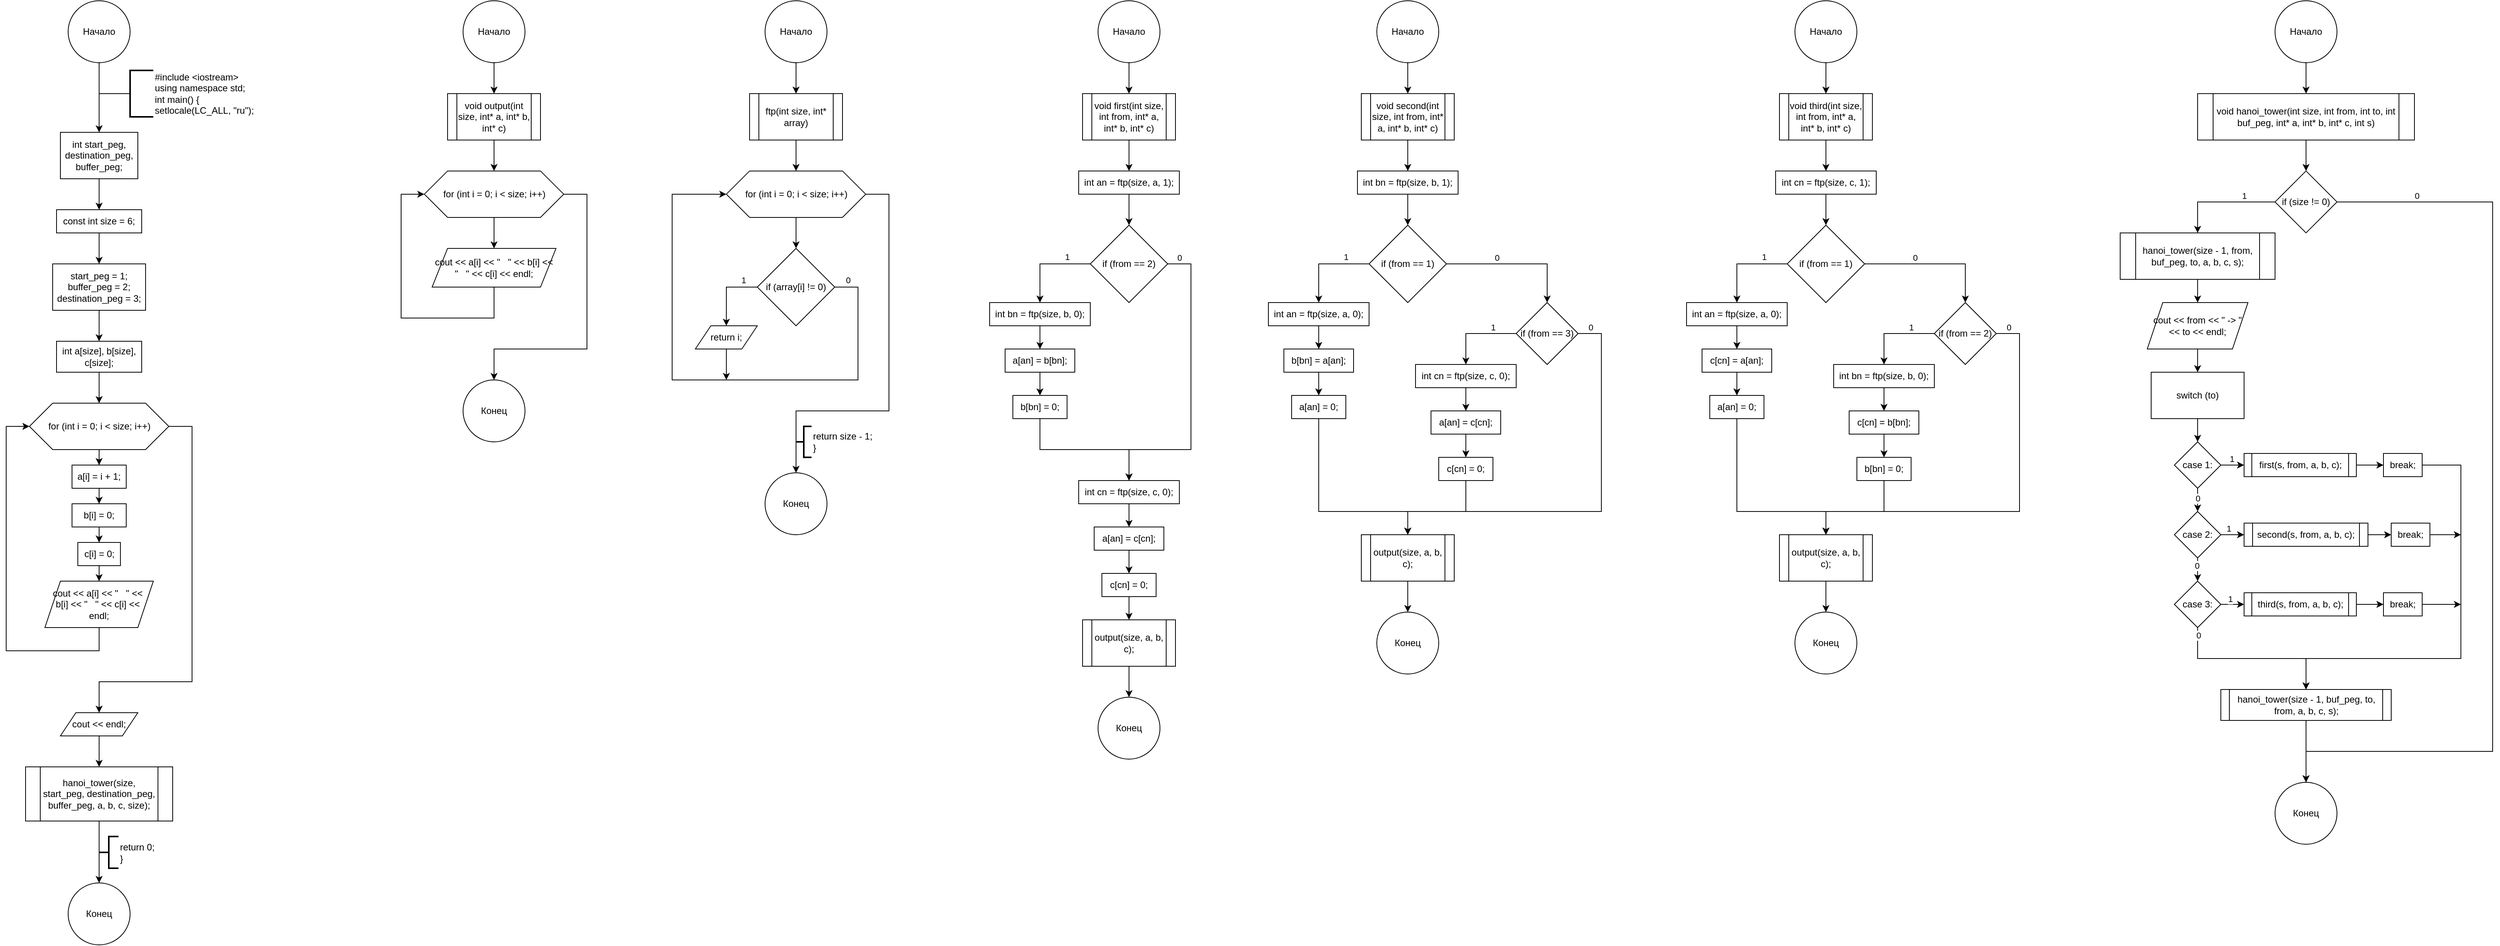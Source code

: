 <mxfile version="25.0.1">
  <diagram name="Страница — 1" id="MevkDleVOkR-BgfO53iY">
    <mxGraphModel dx="1366" dy="796" grid="1" gridSize="10" guides="1" tooltips="1" connect="1" arrows="1" fold="1" page="1" pageScale="1" pageWidth="827" pageHeight="1169" math="0" shadow="0">
      <root>
        <mxCell id="0" />
        <mxCell id="1" parent="0" />
        <mxCell id="mCKvxue1KCk1Pt8Dkm1k-1" style="edgeStyle=orthogonalEdgeStyle;rounded=0;orthogonalLoop=1;jettySize=auto;html=1;entryX=0.5;entryY=0;entryDx=0;entryDy=0;" edge="1" source="mCKvxue1KCk1Pt8Dkm1k-2" parent="1" target="mCKvxue1KCk1Pt8Dkm1k-6">
          <mxGeometry relative="1" as="geometry">
            <mxPoint x="150" y="160" as="targetPoint" />
          </mxGeometry>
        </mxCell>
        <mxCell id="mCKvxue1KCk1Pt8Dkm1k-2" value="Начало" style="ellipse;whiteSpace=wrap;html=1;aspect=fixed;" vertex="1" parent="1">
          <mxGeometry x="110" width="80" height="80" as="geometry" />
        </mxCell>
        <mxCell id="mCKvxue1KCk1Pt8Dkm1k-3" style="edgeStyle=orthogonalEdgeStyle;rounded=0;orthogonalLoop=1;jettySize=auto;html=1;endArrow=none;endFill=0;" edge="1" source="mCKvxue1KCk1Pt8Dkm1k-4" parent="1">
          <mxGeometry relative="1" as="geometry">
            <mxPoint x="150" y="120" as="targetPoint" />
          </mxGeometry>
        </mxCell>
        <mxCell id="mCKvxue1KCk1Pt8Dkm1k-4" value="" style="strokeWidth=2;html=1;shape=mxgraph.flowchart.annotation_1;align=left;pointerEvents=1;" vertex="1" parent="1">
          <mxGeometry x="190" y="90" width="30" height="60" as="geometry" />
        </mxCell>
        <mxCell id="mCKvxue1KCk1Pt8Dkm1k-5" value="&lt;div&gt;#include &amp;lt;iostream&amp;gt;&lt;/div&gt;&lt;div&gt;using namespace std;&lt;/div&gt;&lt;div&gt;int main() {&lt;/div&gt;&lt;div&gt;&lt;span style=&quot;text-align: center;&quot;&gt;setlocale(LC_ALL, &quot;ru&quot;);&lt;/span&gt;&lt;br&gt;&lt;/div&gt;" style="text;html=1;align=left;verticalAlign=middle;whiteSpace=wrap;rounded=0;" vertex="1" parent="1">
          <mxGeometry x="220" y="88.75" width="140" height="62.5" as="geometry" />
        </mxCell>
        <mxCell id="mCKvxue1KCk1Pt8Dkm1k-8" style="edgeStyle=orthogonalEdgeStyle;rounded=0;orthogonalLoop=1;jettySize=auto;html=1;entryX=0.5;entryY=0;entryDx=0;entryDy=0;" edge="1" parent="1" source="mCKvxue1KCk1Pt8Dkm1k-6" target="mCKvxue1KCk1Pt8Dkm1k-7">
          <mxGeometry relative="1" as="geometry" />
        </mxCell>
        <mxCell id="mCKvxue1KCk1Pt8Dkm1k-6" value="int start_peg, destination_peg, buffer_peg;" style="rounded=0;whiteSpace=wrap;html=1;" vertex="1" parent="1">
          <mxGeometry x="100" y="170" width="100" height="60" as="geometry" />
        </mxCell>
        <mxCell id="mCKvxue1KCk1Pt8Dkm1k-10" style="edgeStyle=orthogonalEdgeStyle;rounded=0;orthogonalLoop=1;jettySize=auto;html=1;entryX=0.5;entryY=0;entryDx=0;entryDy=0;" edge="1" parent="1" source="mCKvxue1KCk1Pt8Dkm1k-7" target="mCKvxue1KCk1Pt8Dkm1k-9">
          <mxGeometry relative="1" as="geometry" />
        </mxCell>
        <mxCell id="mCKvxue1KCk1Pt8Dkm1k-7" value="const int size = 6;" style="rounded=0;whiteSpace=wrap;html=1;" vertex="1" parent="1">
          <mxGeometry x="95" y="270" width="110" height="30" as="geometry" />
        </mxCell>
        <mxCell id="mCKvxue1KCk1Pt8Dkm1k-9" value="&lt;div&gt;start_peg = 1;&lt;/div&gt;&lt;div&gt;buffer_peg = 2;&lt;/div&gt;&lt;div&gt;destination_peg = 3;&lt;/div&gt;" style="rounded=0;whiteSpace=wrap;html=1;" vertex="1" parent="1">
          <mxGeometry x="90" y="340" width="120" height="60" as="geometry" />
        </mxCell>
        <mxCell id="mCKvxue1KCk1Pt8Dkm1k-14" style="edgeStyle=orthogonalEdgeStyle;rounded=0;orthogonalLoop=1;jettySize=auto;html=1;entryX=0.5;entryY=0;entryDx=0;entryDy=0;" edge="1" parent="1" source="mCKvxue1KCk1Pt8Dkm1k-11">
          <mxGeometry relative="1" as="geometry">
            <mxPoint x="150" y="520" as="targetPoint" />
          </mxGeometry>
        </mxCell>
        <mxCell id="mCKvxue1KCk1Pt8Dkm1k-11" value="int a[size], b[size], c[size];" style="rounded=0;whiteSpace=wrap;html=1;" vertex="1" parent="1">
          <mxGeometry x="95" y="440" width="110" height="40" as="geometry" />
        </mxCell>
        <mxCell id="mCKvxue1KCk1Pt8Dkm1k-12" style="edgeStyle=orthogonalEdgeStyle;rounded=0;orthogonalLoop=1;jettySize=auto;html=1;entryX=0.5;entryY=0;entryDx=0;entryDy=0;" edge="1" parent="1" source="mCKvxue1KCk1Pt8Dkm1k-9" target="mCKvxue1KCk1Pt8Dkm1k-11">
          <mxGeometry relative="1" as="geometry" />
        </mxCell>
        <mxCell id="mCKvxue1KCk1Pt8Dkm1k-21" style="edgeStyle=orthogonalEdgeStyle;rounded=0;orthogonalLoop=1;jettySize=auto;html=1;entryX=0.5;entryY=0;entryDx=0;entryDy=0;" edge="1" parent="1" source="mCKvxue1KCk1Pt8Dkm1k-18" target="mCKvxue1KCk1Pt8Dkm1k-20">
          <mxGeometry relative="1" as="geometry" />
        </mxCell>
        <mxCell id="mCKvxue1KCk1Pt8Dkm1k-32" style="edgeStyle=orthogonalEdgeStyle;rounded=0;orthogonalLoop=1;jettySize=auto;html=1;entryX=0.5;entryY=0;entryDx=0;entryDy=0;" edge="1" parent="1" source="mCKvxue1KCk1Pt8Dkm1k-18" target="mCKvxue1KCk1Pt8Dkm1k-31">
          <mxGeometry relative="1" as="geometry">
            <mxPoint x="340" y="880" as="targetPoint" />
            <Array as="points">
              <mxPoint x="270" y="550" />
              <mxPoint x="270" y="880" />
              <mxPoint x="150" y="880" />
            </Array>
          </mxGeometry>
        </mxCell>
        <mxCell id="mCKvxue1KCk1Pt8Dkm1k-18" value="for (int i = 0; i &amp;lt; size; i++)" style="verticalLabelPosition=middle;verticalAlign=middle;html=1;shape=hexagon;perimeter=hexagonPerimeter2;arcSize=6;size=0.167;labelPosition=center;align=center;" vertex="1" parent="1">
          <mxGeometry x="60" y="520" width="180" height="60" as="geometry" />
        </mxCell>
        <mxCell id="mCKvxue1KCk1Pt8Dkm1k-24" style="edgeStyle=orthogonalEdgeStyle;rounded=0;orthogonalLoop=1;jettySize=auto;html=1;entryX=0.5;entryY=0;entryDx=0;entryDy=0;" edge="1" parent="1" source="mCKvxue1KCk1Pt8Dkm1k-20" target="mCKvxue1KCk1Pt8Dkm1k-22">
          <mxGeometry relative="1" as="geometry" />
        </mxCell>
        <mxCell id="mCKvxue1KCk1Pt8Dkm1k-20" value="a[i] = i + 1;" style="rounded=0;whiteSpace=wrap;html=1;" vertex="1" parent="1">
          <mxGeometry x="115" y="600" width="70" height="30" as="geometry" />
        </mxCell>
        <mxCell id="mCKvxue1KCk1Pt8Dkm1k-25" style="edgeStyle=orthogonalEdgeStyle;rounded=0;orthogonalLoop=1;jettySize=auto;html=1;entryX=0.5;entryY=0;entryDx=0;entryDy=0;" edge="1" parent="1" source="mCKvxue1KCk1Pt8Dkm1k-22" target="mCKvxue1KCk1Pt8Dkm1k-23">
          <mxGeometry relative="1" as="geometry" />
        </mxCell>
        <mxCell id="mCKvxue1KCk1Pt8Dkm1k-22" value="b[i] = 0;" style="rounded=0;whiteSpace=wrap;html=1;" vertex="1" parent="1">
          <mxGeometry x="115" y="650" width="70" height="30" as="geometry" />
        </mxCell>
        <mxCell id="mCKvxue1KCk1Pt8Dkm1k-28" style="edgeStyle=orthogonalEdgeStyle;rounded=0;orthogonalLoop=1;jettySize=auto;html=1;entryX=0.5;entryY=0;entryDx=0;entryDy=0;" edge="1" parent="1" source="mCKvxue1KCk1Pt8Dkm1k-23" target="mCKvxue1KCk1Pt8Dkm1k-26">
          <mxGeometry relative="1" as="geometry" />
        </mxCell>
        <mxCell id="mCKvxue1KCk1Pt8Dkm1k-23" value="c[i] = 0;" style="rounded=0;whiteSpace=wrap;html=1;" vertex="1" parent="1">
          <mxGeometry x="122.5" y="700" width="55" height="30" as="geometry" />
        </mxCell>
        <mxCell id="mCKvxue1KCk1Pt8Dkm1k-29" style="edgeStyle=orthogonalEdgeStyle;rounded=0;orthogonalLoop=1;jettySize=auto;html=1;entryX=0;entryY=0.5;entryDx=0;entryDy=0;" edge="1" parent="1" source="mCKvxue1KCk1Pt8Dkm1k-26" target="mCKvxue1KCk1Pt8Dkm1k-18">
          <mxGeometry relative="1" as="geometry">
            <Array as="points">
              <mxPoint x="150" y="840" />
              <mxPoint x="30" y="840" />
              <mxPoint x="30" y="550" />
            </Array>
          </mxGeometry>
        </mxCell>
        <mxCell id="mCKvxue1KCk1Pt8Dkm1k-26" value="cout &amp;lt;&amp;lt; a[i] &amp;lt;&amp;lt; &quot;&amp;nbsp; &amp;nbsp;&quot; &amp;lt;&amp;lt;&amp;nbsp; b[i] &amp;lt;&amp;lt; &quot;&amp;nbsp; &amp;nbsp;&quot; &amp;lt;&amp;lt; c[i] &amp;lt;&amp;lt;&amp;nbsp; endl;" style="shape=parallelogram;perimeter=parallelogramPerimeter;whiteSpace=wrap;html=1;fixedSize=1;size=20;" vertex="1" parent="1">
          <mxGeometry x="80" y="750" width="140" height="60" as="geometry" />
        </mxCell>
        <mxCell id="mCKvxue1KCk1Pt8Dkm1k-34" style="edgeStyle=orthogonalEdgeStyle;rounded=0;orthogonalLoop=1;jettySize=auto;html=1;entryX=0.5;entryY=0;entryDx=0;entryDy=0;" edge="1" parent="1" source="mCKvxue1KCk1Pt8Dkm1k-31" target="mCKvxue1KCk1Pt8Dkm1k-33">
          <mxGeometry relative="1" as="geometry" />
        </mxCell>
        <mxCell id="mCKvxue1KCk1Pt8Dkm1k-31" value="cout &amp;lt;&amp;lt; endl;" style="shape=parallelogram;perimeter=parallelogramPerimeter;whiteSpace=wrap;html=1;fixedSize=1;" vertex="1" parent="1">
          <mxGeometry x="100" y="920" width="100" height="30" as="geometry" />
        </mxCell>
        <mxCell id="mCKvxue1KCk1Pt8Dkm1k-36" style="edgeStyle=orthogonalEdgeStyle;rounded=0;orthogonalLoop=1;jettySize=auto;html=1;entryX=0.5;entryY=0;entryDx=0;entryDy=0;" edge="1" parent="1" source="mCKvxue1KCk1Pt8Dkm1k-33" target="mCKvxue1KCk1Pt8Dkm1k-35">
          <mxGeometry relative="1" as="geometry" />
        </mxCell>
        <mxCell id="mCKvxue1KCk1Pt8Dkm1k-33" value="hanoi_tower(size, start_peg, destination_peg, buffer_peg, a, b, c, size);" style="shape=process;whiteSpace=wrap;html=1;backgroundOutline=1;" vertex="1" parent="1">
          <mxGeometry x="55" y="990" width="190" height="70" as="geometry" />
        </mxCell>
        <mxCell id="mCKvxue1KCk1Pt8Dkm1k-35" value="Конец" style="ellipse;whiteSpace=wrap;html=1;aspect=fixed;" vertex="1" parent="1">
          <mxGeometry x="110" y="1140" width="80" height="80" as="geometry" />
        </mxCell>
        <mxCell id="mCKvxue1KCk1Pt8Dkm1k-37" value="return 0;&lt;div&gt;}&lt;/div&gt;" style="strokeWidth=2;html=1;shape=mxgraph.flowchart.annotation_2;align=left;labelPosition=right;pointerEvents=1;" vertex="1" parent="1">
          <mxGeometry x="150" y="1080" width="25" height="41" as="geometry" />
        </mxCell>
        <mxCell id="mCKvxue1KCk1Pt8Dkm1k-40" style="edgeStyle=orthogonalEdgeStyle;rounded=0;orthogonalLoop=1;jettySize=auto;html=1;entryX=0.5;entryY=0;entryDx=0;entryDy=0;" edge="1" parent="1" source="mCKvxue1KCk1Pt8Dkm1k-38" target="mCKvxue1KCk1Pt8Dkm1k-39">
          <mxGeometry relative="1" as="geometry" />
        </mxCell>
        <mxCell id="mCKvxue1KCk1Pt8Dkm1k-38" value="void output(int size, int* a, int* b, int* c)" style="shape=process;whiteSpace=wrap;html=1;backgroundOutline=1;" vertex="1" parent="1">
          <mxGeometry x="600" y="119.95" width="120" height="60" as="geometry" />
        </mxCell>
        <mxCell id="mCKvxue1KCk1Pt8Dkm1k-42" style="edgeStyle=orthogonalEdgeStyle;rounded=0;orthogonalLoop=1;jettySize=auto;html=1;entryX=0.5;entryY=0;entryDx=0;entryDy=0;" edge="1" parent="1" source="mCKvxue1KCk1Pt8Dkm1k-39" target="mCKvxue1KCk1Pt8Dkm1k-41">
          <mxGeometry relative="1" as="geometry" />
        </mxCell>
        <mxCell id="mCKvxue1KCk1Pt8Dkm1k-44" style="edgeStyle=orthogonalEdgeStyle;rounded=0;orthogonalLoop=1;jettySize=auto;html=1;entryX=0.5;entryY=0;entryDx=0;entryDy=0;" edge="1" parent="1" source="mCKvxue1KCk1Pt8Dkm1k-39" target="mCKvxue1KCk1Pt8Dkm1k-48">
          <mxGeometry relative="1" as="geometry">
            <mxPoint x="660" y="479.95" as="targetPoint" />
            <Array as="points">
              <mxPoint x="780" y="250" />
              <mxPoint x="780" y="450" />
              <mxPoint x="660" y="450" />
            </Array>
          </mxGeometry>
        </mxCell>
        <mxCell id="mCKvxue1KCk1Pt8Dkm1k-39" value="for (int i = 0; i &amp;lt; size; i++)" style="verticalLabelPosition=middle;verticalAlign=middle;html=1;shape=hexagon;perimeter=hexagonPerimeter2;arcSize=6;size=0.167;labelPosition=center;align=center;" vertex="1" parent="1">
          <mxGeometry x="570" y="219.95" width="180" height="60" as="geometry" />
        </mxCell>
        <mxCell id="mCKvxue1KCk1Pt8Dkm1k-43" style="edgeStyle=orthogonalEdgeStyle;rounded=0;orthogonalLoop=1;jettySize=auto;html=1;entryX=0;entryY=0.5;entryDx=0;entryDy=0;" edge="1" parent="1" source="mCKvxue1KCk1Pt8Dkm1k-41" target="mCKvxue1KCk1Pt8Dkm1k-39">
          <mxGeometry relative="1" as="geometry">
            <Array as="points">
              <mxPoint x="660" y="409.95" />
              <mxPoint x="540" y="409.95" />
              <mxPoint x="540" y="249.95" />
            </Array>
          </mxGeometry>
        </mxCell>
        <mxCell id="mCKvxue1KCk1Pt8Dkm1k-41" value="cout &amp;lt;&amp;lt; a[i] &amp;lt;&amp;lt; &quot;&amp;nbsp; &amp;nbsp;&quot; &amp;lt;&amp;lt; b[i] &amp;lt;&amp;lt; &quot;&amp;nbsp; &amp;nbsp;&quot; &amp;lt;&amp;lt; c[i] &amp;lt;&amp;lt; endl;" style="shape=parallelogram;perimeter=parallelogramPerimeter;whiteSpace=wrap;html=1;fixedSize=1;" vertex="1" parent="1">
          <mxGeometry x="580" y="320" width="160" height="50.05" as="geometry" />
        </mxCell>
        <mxCell id="mCKvxue1KCk1Pt8Dkm1k-46" style="edgeStyle=orthogonalEdgeStyle;rounded=0;orthogonalLoop=1;jettySize=auto;html=1;" edge="1" parent="1" source="mCKvxue1KCk1Pt8Dkm1k-45">
          <mxGeometry relative="1" as="geometry">
            <mxPoint x="660" y="120" as="targetPoint" />
          </mxGeometry>
        </mxCell>
        <mxCell id="mCKvxue1KCk1Pt8Dkm1k-45" value="Начало" style="ellipse;whiteSpace=wrap;html=1;aspect=fixed;" vertex="1" parent="1">
          <mxGeometry x="620" width="80" height="80" as="geometry" />
        </mxCell>
        <mxCell id="mCKvxue1KCk1Pt8Dkm1k-48" value="Конец" style="ellipse;whiteSpace=wrap;html=1;aspect=fixed;" vertex="1" parent="1">
          <mxGeometry x="620" y="490" width="80" height="80" as="geometry" />
        </mxCell>
        <mxCell id="mCKvxue1KCk1Pt8Dkm1k-49" style="edgeStyle=orthogonalEdgeStyle;rounded=0;orthogonalLoop=1;jettySize=auto;html=1;entryX=0.5;entryY=0;entryDx=0;entryDy=0;" edge="1" parent="1" source="mCKvxue1KCk1Pt8Dkm1k-50" target="mCKvxue1KCk1Pt8Dkm1k-53">
          <mxGeometry relative="1" as="geometry" />
        </mxCell>
        <mxCell id="mCKvxue1KCk1Pt8Dkm1k-50" value="ftp(int size, int* array)" style="shape=process;whiteSpace=wrap;html=1;backgroundOutline=1;" vertex="1" parent="1">
          <mxGeometry x="990" y="119.95" width="120" height="60" as="geometry" />
        </mxCell>
        <mxCell id="mCKvxue1KCk1Pt8Dkm1k-51" style="edgeStyle=orthogonalEdgeStyle;rounded=0;orthogonalLoop=1;jettySize=auto;html=1;entryX=0.5;entryY=0;entryDx=0;entryDy=0;" edge="1" parent="1" source="mCKvxue1KCk1Pt8Dkm1k-53">
          <mxGeometry relative="1" as="geometry">
            <mxPoint x="1050" y="319.95" as="targetPoint" />
          </mxGeometry>
        </mxCell>
        <mxCell id="mCKvxue1KCk1Pt8Dkm1k-70" style="edgeStyle=orthogonalEdgeStyle;rounded=0;orthogonalLoop=1;jettySize=auto;html=1;entryX=0.5;entryY=0;entryDx=0;entryDy=0;" edge="1" parent="1" source="mCKvxue1KCk1Pt8Dkm1k-53" target="mCKvxue1KCk1Pt8Dkm1k-58">
          <mxGeometry relative="1" as="geometry">
            <mxPoint x="1050" y="590" as="targetPoint" />
            <Array as="points">
              <mxPoint x="1170" y="250" />
              <mxPoint x="1170" y="530" />
              <mxPoint x="1050" y="530" />
            </Array>
          </mxGeometry>
        </mxCell>
        <mxCell id="mCKvxue1KCk1Pt8Dkm1k-53" value="for (int i = 0; i &amp;lt; size; i++)" style="verticalLabelPosition=middle;verticalAlign=middle;html=1;shape=hexagon;perimeter=hexagonPerimeter2;arcSize=6;size=0.167;labelPosition=center;align=center;" vertex="1" parent="1">
          <mxGeometry x="960" y="219.95" width="180" height="60" as="geometry" />
        </mxCell>
        <mxCell id="mCKvxue1KCk1Pt8Dkm1k-56" style="edgeStyle=orthogonalEdgeStyle;rounded=0;orthogonalLoop=1;jettySize=auto;html=1;" edge="1" parent="1" source="mCKvxue1KCk1Pt8Dkm1k-57">
          <mxGeometry relative="1" as="geometry">
            <mxPoint x="1050" y="120" as="targetPoint" />
          </mxGeometry>
        </mxCell>
        <mxCell id="mCKvxue1KCk1Pt8Dkm1k-57" value="Начало" style="ellipse;whiteSpace=wrap;html=1;aspect=fixed;" vertex="1" parent="1">
          <mxGeometry x="1010" width="80" height="80" as="geometry" />
        </mxCell>
        <mxCell id="mCKvxue1KCk1Pt8Dkm1k-58" value="Конец" style="ellipse;whiteSpace=wrap;html=1;aspect=fixed;" vertex="1" parent="1">
          <mxGeometry x="1010" y="610" width="80" height="80" as="geometry" />
        </mxCell>
        <mxCell id="mCKvxue1KCk1Pt8Dkm1k-65" style="edgeStyle=orthogonalEdgeStyle;rounded=0;orthogonalLoop=1;jettySize=auto;html=1;entryX=0.5;entryY=0;entryDx=0;entryDy=0;" edge="1" parent="1" source="mCKvxue1KCk1Pt8Dkm1k-59" target="mCKvxue1KCk1Pt8Dkm1k-64">
          <mxGeometry relative="1" as="geometry">
            <Array as="points">
              <mxPoint x="960" y="370" />
            </Array>
          </mxGeometry>
        </mxCell>
        <mxCell id="mCKvxue1KCk1Pt8Dkm1k-71" value="1" style="edgeLabel;html=1;align=center;verticalAlign=bottom;resizable=0;points=[];labelPosition=center;verticalLabelPosition=top;" vertex="1" connectable="0" parent="mCKvxue1KCk1Pt8Dkm1k-65">
          <mxGeometry x="-0.597" y="-1" relative="1" as="geometry">
            <mxPoint as="offset" />
          </mxGeometry>
        </mxCell>
        <mxCell id="mCKvxue1KCk1Pt8Dkm1k-68" style="edgeStyle=orthogonalEdgeStyle;rounded=0;orthogonalLoop=1;jettySize=auto;html=1;entryX=0;entryY=0.5;entryDx=0;entryDy=0;" edge="1" parent="1" source="mCKvxue1KCk1Pt8Dkm1k-59" target="mCKvxue1KCk1Pt8Dkm1k-53">
          <mxGeometry relative="1" as="geometry">
            <mxPoint x="880" y="480" as="targetPoint" />
            <Array as="points">
              <mxPoint x="1130" y="370" />
              <mxPoint x="1130" y="490" />
              <mxPoint x="890" y="490" />
              <mxPoint x="890" y="250" />
            </Array>
          </mxGeometry>
        </mxCell>
        <mxCell id="mCKvxue1KCk1Pt8Dkm1k-72" value="0" style="edgeLabel;html=1;align=center;verticalAlign=bottom;resizable=0;points=[];labelPosition=center;verticalLabelPosition=top;" vertex="1" connectable="0" parent="mCKvxue1KCk1Pt8Dkm1k-68">
          <mxGeometry x="-0.953" y="1" relative="1" as="geometry">
            <mxPoint as="offset" />
          </mxGeometry>
        </mxCell>
        <mxCell id="mCKvxue1KCk1Pt8Dkm1k-59" value="if (array[i] != 0)" style="rhombus;whiteSpace=wrap;html=1;" vertex="1" parent="1">
          <mxGeometry x="1000" y="320" width="100" height="100" as="geometry" />
        </mxCell>
        <mxCell id="mCKvxue1KCk1Pt8Dkm1k-69" style="edgeStyle=orthogonalEdgeStyle;rounded=0;orthogonalLoop=1;jettySize=auto;html=1;" edge="1" parent="1" source="mCKvxue1KCk1Pt8Dkm1k-64">
          <mxGeometry relative="1" as="geometry">
            <mxPoint x="960" y="490" as="targetPoint" />
            <Array as="points">
              <mxPoint x="960" y="480" />
              <mxPoint x="960" y="480" />
            </Array>
          </mxGeometry>
        </mxCell>
        <mxCell id="mCKvxue1KCk1Pt8Dkm1k-64" value="return i;" style="shape=parallelogram;perimeter=parallelogramPerimeter;whiteSpace=wrap;html=1;fixedSize=1;" vertex="1" parent="1">
          <mxGeometry x="920" y="420" width="80" height="30" as="geometry" />
        </mxCell>
        <mxCell id="mCKvxue1KCk1Pt8Dkm1k-75" value="return size - 1;&lt;div&gt;}&lt;/div&gt;" style="strokeWidth=2;html=1;shape=mxgraph.flowchart.annotation_2;align=left;labelPosition=right;pointerEvents=1;" vertex="1" parent="1">
          <mxGeometry x="1050" y="550" width="20" height="40" as="geometry" />
        </mxCell>
        <mxCell id="mCKvxue1KCk1Pt8Dkm1k-112" style="edgeStyle=orthogonalEdgeStyle;rounded=0;orthogonalLoop=1;jettySize=auto;html=1;entryX=0.5;entryY=0;entryDx=0;entryDy=0;" edge="1" parent="1" source="mCKvxue1KCk1Pt8Dkm1k-77" target="mCKvxue1KCk1Pt8Dkm1k-92">
          <mxGeometry relative="1" as="geometry" />
        </mxCell>
        <mxCell id="mCKvxue1KCk1Pt8Dkm1k-77" value="void first(int size, int from, int* a, int* b, int* c)" style="shape=process;whiteSpace=wrap;html=1;backgroundOutline=1;" vertex="1" parent="1">
          <mxGeometry x="1420" y="119.95" width="120" height="60" as="geometry" />
        </mxCell>
        <mxCell id="mCKvxue1KCk1Pt8Dkm1k-81" style="edgeStyle=orthogonalEdgeStyle;rounded=0;orthogonalLoop=1;jettySize=auto;html=1;" edge="1" parent="1" source="mCKvxue1KCk1Pt8Dkm1k-82">
          <mxGeometry relative="1" as="geometry">
            <mxPoint x="1480" y="120" as="targetPoint" />
          </mxGeometry>
        </mxCell>
        <mxCell id="mCKvxue1KCk1Pt8Dkm1k-82" value="Начало" style="ellipse;whiteSpace=wrap;html=1;aspect=fixed;" vertex="1" parent="1">
          <mxGeometry x="1440" width="80" height="80" as="geometry" />
        </mxCell>
        <mxCell id="mCKvxue1KCk1Pt8Dkm1k-83" value="Конец" style="ellipse;whiteSpace=wrap;html=1;aspect=fixed;" vertex="1" parent="1">
          <mxGeometry x="1440" y="900" width="80" height="80" as="geometry" />
        </mxCell>
        <mxCell id="mCKvxue1KCk1Pt8Dkm1k-95" style="edgeStyle=orthogonalEdgeStyle;rounded=0;orthogonalLoop=1;jettySize=auto;html=1;entryX=0.5;entryY=0;entryDx=0;entryDy=0;" edge="1" parent="1" source="mCKvxue1KCk1Pt8Dkm1k-92" target="mCKvxue1KCk1Pt8Dkm1k-94">
          <mxGeometry relative="1" as="geometry" />
        </mxCell>
        <mxCell id="mCKvxue1KCk1Pt8Dkm1k-92" value="int an = ftp(size, a, 1);" style="rounded=0;whiteSpace=wrap;html=1;" vertex="1" parent="1">
          <mxGeometry x="1415.02" y="219.95" width="129.96" height="30" as="geometry" />
        </mxCell>
        <mxCell id="mCKvxue1KCk1Pt8Dkm1k-98" style="edgeStyle=orthogonalEdgeStyle;rounded=0;orthogonalLoop=1;jettySize=auto;html=1;entryX=0.5;entryY=0;entryDx=0;entryDy=0;" edge="1" parent="1" source="mCKvxue1KCk1Pt8Dkm1k-94" target="mCKvxue1KCk1Pt8Dkm1k-96">
          <mxGeometry relative="1" as="geometry">
            <Array as="points">
              <mxPoint x="1364.96" y="340" />
            </Array>
          </mxGeometry>
        </mxCell>
        <mxCell id="mCKvxue1KCk1Pt8Dkm1k-102" value="1" style="edgeLabel;html=1;align=center;verticalAlign=bottom;resizable=0;points=[];labelPosition=center;verticalLabelPosition=top;" vertex="1" connectable="0" parent="mCKvxue1KCk1Pt8Dkm1k-98">
          <mxGeometry x="-0.476" y="-1" relative="1" as="geometry">
            <mxPoint as="offset" />
          </mxGeometry>
        </mxCell>
        <mxCell id="mCKvxue1KCk1Pt8Dkm1k-109" style="edgeStyle=orthogonalEdgeStyle;rounded=0;orthogonalLoop=1;jettySize=auto;html=1;entryX=0.5;entryY=0;entryDx=0;entryDy=0;" edge="1" parent="1" source="mCKvxue1KCk1Pt8Dkm1k-94" target="mCKvxue1KCk1Pt8Dkm1k-103">
          <mxGeometry relative="1" as="geometry">
            <Array as="points">
              <mxPoint x="1560" y="340" />
              <mxPoint x="1560" y="580" />
              <mxPoint x="1480" y="580" />
            </Array>
          </mxGeometry>
        </mxCell>
        <mxCell id="mCKvxue1KCk1Pt8Dkm1k-111" value="0" style="edgeLabel;html=1;align=center;verticalAlign=bottom;resizable=0;points=[];labelPosition=center;verticalLabelPosition=top;" vertex="1" connectable="0" parent="mCKvxue1KCk1Pt8Dkm1k-109">
          <mxGeometry x="-0.923" relative="1" as="geometry">
            <mxPoint as="offset" />
          </mxGeometry>
        </mxCell>
        <mxCell id="mCKvxue1KCk1Pt8Dkm1k-94" value="if (from == 2)" style="rhombus;whiteSpace=wrap;html=1;" vertex="1" parent="1">
          <mxGeometry x="1430" y="290" width="100" height="100" as="geometry" />
        </mxCell>
        <mxCell id="mCKvxue1KCk1Pt8Dkm1k-99" style="edgeStyle=orthogonalEdgeStyle;rounded=0;orthogonalLoop=1;jettySize=auto;html=1;entryX=0.5;entryY=0;entryDx=0;entryDy=0;" edge="1" parent="1" source="mCKvxue1KCk1Pt8Dkm1k-96" target="mCKvxue1KCk1Pt8Dkm1k-97">
          <mxGeometry relative="1" as="geometry" />
        </mxCell>
        <mxCell id="mCKvxue1KCk1Pt8Dkm1k-96" value="int bn = ftp(size, b, 0);" style="rounded=0;whiteSpace=wrap;html=1;" vertex="1" parent="1">
          <mxGeometry x="1300" y="390" width="130" height="30" as="geometry" />
        </mxCell>
        <mxCell id="mCKvxue1KCk1Pt8Dkm1k-101" style="edgeStyle=orthogonalEdgeStyle;rounded=0;orthogonalLoop=1;jettySize=auto;html=1;entryX=0.5;entryY=0;entryDx=0;entryDy=0;" edge="1" parent="1" source="mCKvxue1KCk1Pt8Dkm1k-97" target="mCKvxue1KCk1Pt8Dkm1k-100">
          <mxGeometry relative="1" as="geometry" />
        </mxCell>
        <mxCell id="mCKvxue1KCk1Pt8Dkm1k-97" value="a[an] = b[bn];" style="rounded=0;whiteSpace=wrap;html=1;" vertex="1" parent="1">
          <mxGeometry x="1320" y="450" width="90" height="30" as="geometry" />
        </mxCell>
        <mxCell id="mCKvxue1KCk1Pt8Dkm1k-110" style="edgeStyle=orthogonalEdgeStyle;rounded=0;orthogonalLoop=1;jettySize=auto;html=1;entryX=0.5;entryY=0;entryDx=0;entryDy=0;" edge="1" parent="1" source="mCKvxue1KCk1Pt8Dkm1k-100" target="mCKvxue1KCk1Pt8Dkm1k-103">
          <mxGeometry relative="1" as="geometry">
            <Array as="points">
              <mxPoint x="1365" y="580" />
              <mxPoint x="1480" y="580" />
            </Array>
          </mxGeometry>
        </mxCell>
        <mxCell id="mCKvxue1KCk1Pt8Dkm1k-100" value="b[bn] = 0;" style="rounded=0;whiteSpace=wrap;html=1;" vertex="1" parent="1">
          <mxGeometry x="1330" y="510" width="70" height="30" as="geometry" />
        </mxCell>
        <mxCell id="mCKvxue1KCk1Pt8Dkm1k-106" style="edgeStyle=orthogonalEdgeStyle;rounded=0;orthogonalLoop=1;jettySize=auto;html=1;entryX=0.5;entryY=0;entryDx=0;entryDy=0;" edge="1" parent="1" source="mCKvxue1KCk1Pt8Dkm1k-103" target="mCKvxue1KCk1Pt8Dkm1k-104">
          <mxGeometry relative="1" as="geometry" />
        </mxCell>
        <mxCell id="mCKvxue1KCk1Pt8Dkm1k-103" value="int cn = ftp(size, c, 0);" style="rounded=0;whiteSpace=wrap;html=1;" vertex="1" parent="1">
          <mxGeometry x="1415.02" y="620" width="130" height="30" as="geometry" />
        </mxCell>
        <mxCell id="mCKvxue1KCk1Pt8Dkm1k-107" style="edgeStyle=orthogonalEdgeStyle;rounded=0;orthogonalLoop=1;jettySize=auto;html=1;entryX=0.5;entryY=0;entryDx=0;entryDy=0;" edge="1" parent="1" source="mCKvxue1KCk1Pt8Dkm1k-104" target="mCKvxue1KCk1Pt8Dkm1k-105">
          <mxGeometry relative="1" as="geometry" />
        </mxCell>
        <mxCell id="mCKvxue1KCk1Pt8Dkm1k-104" value="a[an] = c[cn];" style="rounded=0;whiteSpace=wrap;html=1;" vertex="1" parent="1">
          <mxGeometry x="1435.02" y="680" width="90" height="30" as="geometry" />
        </mxCell>
        <mxCell id="mCKvxue1KCk1Pt8Dkm1k-144" style="edgeStyle=orthogonalEdgeStyle;rounded=0;orthogonalLoop=1;jettySize=auto;html=1;entryX=0.5;entryY=0;entryDx=0;entryDy=0;" edge="1" parent="1" source="mCKvxue1KCk1Pt8Dkm1k-105" target="mCKvxue1KCk1Pt8Dkm1k-143">
          <mxGeometry relative="1" as="geometry" />
        </mxCell>
        <mxCell id="mCKvxue1KCk1Pt8Dkm1k-105" value="c[cn] = 0;" style="rounded=0;whiteSpace=wrap;html=1;" vertex="1" parent="1">
          <mxGeometry x="1445" y="740" width="70" height="30" as="geometry" />
        </mxCell>
        <mxCell id="mCKvxue1KCk1Pt8Dkm1k-113" style="edgeStyle=orthogonalEdgeStyle;rounded=0;orthogonalLoop=1;jettySize=auto;html=1;entryX=0.5;entryY=0;entryDx=0;entryDy=0;" edge="1" parent="1" source="mCKvxue1KCk1Pt8Dkm1k-114" target="mCKvxue1KCk1Pt8Dkm1k-119">
          <mxGeometry relative="1" as="geometry" />
        </mxCell>
        <mxCell id="mCKvxue1KCk1Pt8Dkm1k-114" value="void second(int size, int from, int* a, int* b, int* c)" style="shape=process;whiteSpace=wrap;html=1;backgroundOutline=1;" vertex="1" parent="1">
          <mxGeometry x="1780" y="119.95" width="120" height="60" as="geometry" />
        </mxCell>
        <mxCell id="mCKvxue1KCk1Pt8Dkm1k-115" style="edgeStyle=orthogonalEdgeStyle;rounded=0;orthogonalLoop=1;jettySize=auto;html=1;" edge="1" parent="1" source="mCKvxue1KCk1Pt8Dkm1k-116">
          <mxGeometry relative="1" as="geometry">
            <mxPoint x="1840" y="120" as="targetPoint" />
          </mxGeometry>
        </mxCell>
        <mxCell id="mCKvxue1KCk1Pt8Dkm1k-116" value="Начало" style="ellipse;whiteSpace=wrap;html=1;aspect=fixed;" vertex="1" parent="1">
          <mxGeometry x="1800" width="80" height="80" as="geometry" />
        </mxCell>
        <mxCell id="mCKvxue1KCk1Pt8Dkm1k-117" value="Конец" style="ellipse;whiteSpace=wrap;html=1;aspect=fixed;" vertex="1" parent="1">
          <mxGeometry x="1799.98" y="790" width="80" height="80" as="geometry" />
        </mxCell>
        <mxCell id="mCKvxue1KCk1Pt8Dkm1k-118" style="edgeStyle=orthogonalEdgeStyle;rounded=0;orthogonalLoop=1;jettySize=auto;html=1;entryX=0.5;entryY=0;entryDx=0;entryDy=0;" edge="1" parent="1" source="mCKvxue1KCk1Pt8Dkm1k-119" target="mCKvxue1KCk1Pt8Dkm1k-124">
          <mxGeometry relative="1" as="geometry" />
        </mxCell>
        <mxCell id="mCKvxue1KCk1Pt8Dkm1k-119" value="int bn = ftp(size, b, 1);" style="rounded=0;whiteSpace=wrap;html=1;" vertex="1" parent="1">
          <mxGeometry x="1775.02" y="219.95" width="129.96" height="30" as="geometry" />
        </mxCell>
        <mxCell id="mCKvxue1KCk1Pt8Dkm1k-120" style="edgeStyle=orthogonalEdgeStyle;rounded=0;orthogonalLoop=1;jettySize=auto;html=1;entryX=0.5;entryY=0;entryDx=0;entryDy=0;" edge="1" parent="1" source="mCKvxue1KCk1Pt8Dkm1k-124" target="mCKvxue1KCk1Pt8Dkm1k-126">
          <mxGeometry relative="1" as="geometry">
            <Array as="points">
              <mxPoint x="1724.96" y="340" />
            </Array>
          </mxGeometry>
        </mxCell>
        <mxCell id="mCKvxue1KCk1Pt8Dkm1k-121" value="1" style="edgeLabel;html=1;align=center;verticalAlign=bottom;resizable=0;points=[];labelPosition=center;verticalLabelPosition=top;" vertex="1" connectable="0" parent="mCKvxue1KCk1Pt8Dkm1k-120">
          <mxGeometry x="-0.476" y="-1" relative="1" as="geometry">
            <mxPoint as="offset" />
          </mxGeometry>
        </mxCell>
        <mxCell id="mCKvxue1KCk1Pt8Dkm1k-137" style="edgeStyle=orthogonalEdgeStyle;rounded=0;orthogonalLoop=1;jettySize=auto;html=1;entryX=0.5;entryY=0;entryDx=0;entryDy=0;" edge="1" parent="1" source="mCKvxue1KCk1Pt8Dkm1k-124" target="mCKvxue1KCk1Pt8Dkm1k-138">
          <mxGeometry relative="1" as="geometry">
            <mxPoint x="1960" y="480" as="targetPoint" />
            <Array as="points">
              <mxPoint x="2020" y="340" />
            </Array>
          </mxGeometry>
        </mxCell>
        <mxCell id="mCKvxue1KCk1Pt8Dkm1k-140" value="0" style="edgeLabel;html=1;align=center;verticalAlign=bottom;resizable=0;points=[];labelPosition=center;verticalLabelPosition=top;" vertex="1" connectable="0" parent="mCKvxue1KCk1Pt8Dkm1k-137">
          <mxGeometry x="-0.276" relative="1" as="geometry">
            <mxPoint as="offset" />
          </mxGeometry>
        </mxCell>
        <mxCell id="mCKvxue1KCk1Pt8Dkm1k-124" value="if (from == 1)" style="rhombus;whiteSpace=wrap;html=1;" vertex="1" parent="1">
          <mxGeometry x="1790" y="290" width="100" height="100" as="geometry" />
        </mxCell>
        <mxCell id="mCKvxue1KCk1Pt8Dkm1k-125" style="edgeStyle=orthogonalEdgeStyle;rounded=0;orthogonalLoop=1;jettySize=auto;html=1;entryX=0.5;entryY=0;entryDx=0;entryDy=0;" edge="1" parent="1" source="mCKvxue1KCk1Pt8Dkm1k-126" target="mCKvxue1KCk1Pt8Dkm1k-128">
          <mxGeometry relative="1" as="geometry" />
        </mxCell>
        <mxCell id="mCKvxue1KCk1Pt8Dkm1k-126" value="int an = ftp(size, a, 0);" style="rounded=0;whiteSpace=wrap;html=1;" vertex="1" parent="1">
          <mxGeometry x="1660" y="390" width="130" height="30" as="geometry" />
        </mxCell>
        <mxCell id="mCKvxue1KCk1Pt8Dkm1k-127" style="edgeStyle=orthogonalEdgeStyle;rounded=0;orthogonalLoop=1;jettySize=auto;html=1;entryX=0.5;entryY=0;entryDx=0;entryDy=0;" edge="1" parent="1" source="mCKvxue1KCk1Pt8Dkm1k-128" target="mCKvxue1KCk1Pt8Dkm1k-130">
          <mxGeometry relative="1" as="geometry" />
        </mxCell>
        <mxCell id="mCKvxue1KCk1Pt8Dkm1k-128" value="b[bn] = a[an];" style="rounded=0;whiteSpace=wrap;html=1;" vertex="1" parent="1">
          <mxGeometry x="1680" y="450" width="90" height="30" as="geometry" />
        </mxCell>
        <mxCell id="mCKvxue1KCk1Pt8Dkm1k-148" style="edgeStyle=orthogonalEdgeStyle;rounded=0;orthogonalLoop=1;jettySize=auto;html=1;entryX=0.5;entryY=0;entryDx=0;entryDy=0;" edge="1" parent="1" source="mCKvxue1KCk1Pt8Dkm1k-130" target="mCKvxue1KCk1Pt8Dkm1k-146">
          <mxGeometry relative="1" as="geometry">
            <Array as="points">
              <mxPoint x="1725" y="660" />
              <mxPoint x="1840" y="660" />
            </Array>
          </mxGeometry>
        </mxCell>
        <mxCell id="mCKvxue1KCk1Pt8Dkm1k-130" value="a[an] = 0;" style="rounded=0;whiteSpace=wrap;html=1;" vertex="1" parent="1">
          <mxGeometry x="1690" y="510" width="70" height="30" as="geometry" />
        </mxCell>
        <mxCell id="mCKvxue1KCk1Pt8Dkm1k-131" style="edgeStyle=orthogonalEdgeStyle;rounded=0;orthogonalLoop=1;jettySize=auto;html=1;entryX=0.5;entryY=0;entryDx=0;entryDy=0;" edge="1" parent="1" source="mCKvxue1KCk1Pt8Dkm1k-132" target="mCKvxue1KCk1Pt8Dkm1k-134">
          <mxGeometry relative="1" as="geometry" />
        </mxCell>
        <mxCell id="mCKvxue1KCk1Pt8Dkm1k-132" value="int cn = ftp(size, c, 0);" style="rounded=0;whiteSpace=wrap;html=1;" vertex="1" parent="1">
          <mxGeometry x="1850" y="470" width="130" height="30" as="geometry" />
        </mxCell>
        <mxCell id="mCKvxue1KCk1Pt8Dkm1k-133" style="edgeStyle=orthogonalEdgeStyle;rounded=0;orthogonalLoop=1;jettySize=auto;html=1;entryX=0.5;entryY=0;entryDx=0;entryDy=0;" edge="1" parent="1" source="mCKvxue1KCk1Pt8Dkm1k-134" target="mCKvxue1KCk1Pt8Dkm1k-136">
          <mxGeometry relative="1" as="geometry" />
        </mxCell>
        <mxCell id="mCKvxue1KCk1Pt8Dkm1k-134" value="a[an] = c[cn];" style="rounded=0;whiteSpace=wrap;html=1;" vertex="1" parent="1">
          <mxGeometry x="1870" y="530" width="90" height="30" as="geometry" />
        </mxCell>
        <mxCell id="mCKvxue1KCk1Pt8Dkm1k-147" style="edgeStyle=orthogonalEdgeStyle;rounded=0;orthogonalLoop=1;jettySize=auto;html=1;entryX=0.5;entryY=0;entryDx=0;entryDy=0;" edge="1" parent="1" source="mCKvxue1KCk1Pt8Dkm1k-136" target="mCKvxue1KCk1Pt8Dkm1k-146">
          <mxGeometry relative="1" as="geometry">
            <Array as="points">
              <mxPoint x="1915" y="660" />
              <mxPoint x="1840" y="660" />
            </Array>
          </mxGeometry>
        </mxCell>
        <mxCell id="mCKvxue1KCk1Pt8Dkm1k-136" value="c[cn] = 0;" style="rounded=0;whiteSpace=wrap;html=1;" vertex="1" parent="1">
          <mxGeometry x="1879.98" y="590" width="70" height="30" as="geometry" />
        </mxCell>
        <mxCell id="mCKvxue1KCk1Pt8Dkm1k-139" style="edgeStyle=orthogonalEdgeStyle;rounded=0;orthogonalLoop=1;jettySize=auto;html=1;entryX=0.5;entryY=0;entryDx=0;entryDy=0;" edge="1" parent="1" source="mCKvxue1KCk1Pt8Dkm1k-138" target="mCKvxue1KCk1Pt8Dkm1k-132">
          <mxGeometry relative="1" as="geometry">
            <Array as="points">
              <mxPoint x="1915" y="430" />
            </Array>
          </mxGeometry>
        </mxCell>
        <mxCell id="mCKvxue1KCk1Pt8Dkm1k-149" value="1" style="edgeLabel;html=1;align=center;verticalAlign=bottom;resizable=0;points=[];labelPosition=center;verticalLabelPosition=top;" vertex="1" connectable="0" parent="mCKvxue1KCk1Pt8Dkm1k-139">
          <mxGeometry x="-0.429" relative="1" as="geometry">
            <mxPoint as="offset" />
          </mxGeometry>
        </mxCell>
        <mxCell id="mCKvxue1KCk1Pt8Dkm1k-141" style="edgeStyle=orthogonalEdgeStyle;rounded=0;orthogonalLoop=1;jettySize=auto;html=1;entryX=0.5;entryY=0;entryDx=0;entryDy=0;" edge="1" parent="1" source="mCKvxue1KCk1Pt8Dkm1k-138" target="mCKvxue1KCk1Pt8Dkm1k-146">
          <mxGeometry relative="1" as="geometry">
            <mxPoint x="2130" y="670" as="targetPoint" />
            <Array as="points">
              <mxPoint x="2090" y="430" />
              <mxPoint x="2090" y="660" />
              <mxPoint x="1840" y="660" />
            </Array>
          </mxGeometry>
        </mxCell>
        <mxCell id="mCKvxue1KCk1Pt8Dkm1k-150" value="0" style="edgeLabel;html=1;align=center;verticalAlign=bottom;resizable=0;points=[];labelPosition=center;verticalLabelPosition=top;" vertex="1" connectable="0" parent="mCKvxue1KCk1Pt8Dkm1k-141">
          <mxGeometry x="-0.941" y="-1" relative="1" as="geometry">
            <mxPoint y="-1" as="offset" />
          </mxGeometry>
        </mxCell>
        <mxCell id="mCKvxue1KCk1Pt8Dkm1k-138" value="if (from == 3)" style="rhombus;whiteSpace=wrap;html=1;" vertex="1" parent="1">
          <mxGeometry x="1980" y="390" width="80" height="80" as="geometry" />
        </mxCell>
        <mxCell id="mCKvxue1KCk1Pt8Dkm1k-145" style="edgeStyle=orthogonalEdgeStyle;rounded=0;orthogonalLoop=1;jettySize=auto;html=1;entryX=0.5;entryY=0;entryDx=0;entryDy=0;" edge="1" parent="1" source="mCKvxue1KCk1Pt8Dkm1k-143" target="mCKvxue1KCk1Pt8Dkm1k-83">
          <mxGeometry relative="1" as="geometry" />
        </mxCell>
        <mxCell id="mCKvxue1KCk1Pt8Dkm1k-143" value="output(size, a, b, c);" style="shape=process;whiteSpace=wrap;html=1;backgroundOutline=1;" vertex="1" parent="1">
          <mxGeometry x="1420.02" y="800" width="119.98" height="60" as="geometry" />
        </mxCell>
        <mxCell id="mCKvxue1KCk1Pt8Dkm1k-151" style="edgeStyle=orthogonalEdgeStyle;rounded=0;orthogonalLoop=1;jettySize=auto;html=1;entryX=0.5;entryY=0;entryDx=0;entryDy=0;" edge="1" parent="1" source="mCKvxue1KCk1Pt8Dkm1k-146" target="mCKvxue1KCk1Pt8Dkm1k-117">
          <mxGeometry relative="1" as="geometry" />
        </mxCell>
        <mxCell id="mCKvxue1KCk1Pt8Dkm1k-146" value="output(size, a, b, c);" style="shape=process;whiteSpace=wrap;html=1;backgroundOutline=1;" vertex="1" parent="1">
          <mxGeometry x="1780" y="690" width="120" height="60" as="geometry" />
        </mxCell>
        <mxCell id="mCKvxue1KCk1Pt8Dkm1k-215" style="edgeStyle=orthogonalEdgeStyle;rounded=0;orthogonalLoop=1;jettySize=auto;html=1;entryX=0.5;entryY=0;entryDx=0;entryDy=0;" edge="1" parent="1" source="mCKvxue1KCk1Pt8Dkm1k-216" target="mCKvxue1KCk1Pt8Dkm1k-221">
          <mxGeometry relative="1" as="geometry" />
        </mxCell>
        <mxCell id="mCKvxue1KCk1Pt8Dkm1k-216" value="void third(int size, int from, int* a, int* b, int* c)" style="shape=process;whiteSpace=wrap;html=1;backgroundOutline=1;" vertex="1" parent="1">
          <mxGeometry x="2320" y="119.95" width="120" height="60" as="geometry" />
        </mxCell>
        <mxCell id="mCKvxue1KCk1Pt8Dkm1k-217" style="edgeStyle=orthogonalEdgeStyle;rounded=0;orthogonalLoop=1;jettySize=auto;html=1;" edge="1" parent="1" source="mCKvxue1KCk1Pt8Dkm1k-218">
          <mxGeometry relative="1" as="geometry">
            <mxPoint x="2380" y="120" as="targetPoint" />
          </mxGeometry>
        </mxCell>
        <mxCell id="mCKvxue1KCk1Pt8Dkm1k-218" value="Начало" style="ellipse;whiteSpace=wrap;html=1;aspect=fixed;" vertex="1" parent="1">
          <mxGeometry x="2340" width="80" height="80" as="geometry" />
        </mxCell>
        <mxCell id="mCKvxue1KCk1Pt8Dkm1k-219" value="Конец" style="ellipse;whiteSpace=wrap;html=1;aspect=fixed;" vertex="1" parent="1">
          <mxGeometry x="2339.98" y="790" width="80" height="80" as="geometry" />
        </mxCell>
        <mxCell id="mCKvxue1KCk1Pt8Dkm1k-220" style="edgeStyle=orthogonalEdgeStyle;rounded=0;orthogonalLoop=1;jettySize=auto;html=1;entryX=0.5;entryY=0;entryDx=0;entryDy=0;" edge="1" parent="1" source="mCKvxue1KCk1Pt8Dkm1k-221" target="mCKvxue1KCk1Pt8Dkm1k-226">
          <mxGeometry relative="1" as="geometry" />
        </mxCell>
        <mxCell id="mCKvxue1KCk1Pt8Dkm1k-221" value="int cn = ftp(size, c, 1);" style="rounded=0;whiteSpace=wrap;html=1;" vertex="1" parent="1">
          <mxGeometry x="2315.02" y="219.95" width="129.96" height="30" as="geometry" />
        </mxCell>
        <mxCell id="mCKvxue1KCk1Pt8Dkm1k-222" style="edgeStyle=orthogonalEdgeStyle;rounded=0;orthogonalLoop=1;jettySize=auto;html=1;entryX=0.5;entryY=0;entryDx=0;entryDy=0;" edge="1" parent="1" source="mCKvxue1KCk1Pt8Dkm1k-226" target="mCKvxue1KCk1Pt8Dkm1k-228">
          <mxGeometry relative="1" as="geometry">
            <Array as="points">
              <mxPoint x="2264.96" y="340" />
            </Array>
          </mxGeometry>
        </mxCell>
        <mxCell id="mCKvxue1KCk1Pt8Dkm1k-223" value="1" style="edgeLabel;html=1;align=center;verticalAlign=bottom;resizable=0;points=[];labelPosition=center;verticalLabelPosition=top;" vertex="1" connectable="0" parent="mCKvxue1KCk1Pt8Dkm1k-222">
          <mxGeometry x="-0.476" y="-1" relative="1" as="geometry">
            <mxPoint as="offset" />
          </mxGeometry>
        </mxCell>
        <mxCell id="mCKvxue1KCk1Pt8Dkm1k-224" style="edgeStyle=orthogonalEdgeStyle;rounded=0;orthogonalLoop=1;jettySize=auto;html=1;entryX=0.5;entryY=0;entryDx=0;entryDy=0;" edge="1" parent="1" source="mCKvxue1KCk1Pt8Dkm1k-226" target="mCKvxue1KCk1Pt8Dkm1k-243">
          <mxGeometry relative="1" as="geometry">
            <mxPoint x="2500" y="480" as="targetPoint" />
            <Array as="points">
              <mxPoint x="2560" y="340" />
            </Array>
          </mxGeometry>
        </mxCell>
        <mxCell id="mCKvxue1KCk1Pt8Dkm1k-225" value="0" style="edgeLabel;html=1;align=center;verticalAlign=bottom;resizable=0;points=[];labelPosition=center;verticalLabelPosition=top;" vertex="1" connectable="0" parent="mCKvxue1KCk1Pt8Dkm1k-224">
          <mxGeometry x="-0.276" relative="1" as="geometry">
            <mxPoint as="offset" />
          </mxGeometry>
        </mxCell>
        <mxCell id="mCKvxue1KCk1Pt8Dkm1k-226" value="if (from == 1)" style="rhombus;whiteSpace=wrap;html=1;" vertex="1" parent="1">
          <mxGeometry x="2330" y="290" width="100" height="100" as="geometry" />
        </mxCell>
        <mxCell id="mCKvxue1KCk1Pt8Dkm1k-227" style="edgeStyle=orthogonalEdgeStyle;rounded=0;orthogonalLoop=1;jettySize=auto;html=1;entryX=0.5;entryY=0;entryDx=0;entryDy=0;" edge="1" parent="1" source="mCKvxue1KCk1Pt8Dkm1k-228" target="mCKvxue1KCk1Pt8Dkm1k-230">
          <mxGeometry relative="1" as="geometry" />
        </mxCell>
        <mxCell id="mCKvxue1KCk1Pt8Dkm1k-228" value="int an = ftp(size, a, 0);" style="rounded=0;whiteSpace=wrap;html=1;" vertex="1" parent="1">
          <mxGeometry x="2200" y="390" width="130" height="30" as="geometry" />
        </mxCell>
        <mxCell id="mCKvxue1KCk1Pt8Dkm1k-229" style="edgeStyle=orthogonalEdgeStyle;rounded=0;orthogonalLoop=1;jettySize=auto;html=1;entryX=0.5;entryY=0;entryDx=0;entryDy=0;" edge="1" parent="1" source="mCKvxue1KCk1Pt8Dkm1k-230" target="mCKvxue1KCk1Pt8Dkm1k-232">
          <mxGeometry relative="1" as="geometry" />
        </mxCell>
        <mxCell id="mCKvxue1KCk1Pt8Dkm1k-230" value="c[cn] = a[an];" style="rounded=0;whiteSpace=wrap;html=1;" vertex="1" parent="1">
          <mxGeometry x="2220" y="450" width="90" height="30" as="geometry" />
        </mxCell>
        <mxCell id="mCKvxue1KCk1Pt8Dkm1k-231" style="edgeStyle=orthogonalEdgeStyle;rounded=0;orthogonalLoop=1;jettySize=auto;html=1;entryX=0.5;entryY=0;entryDx=0;entryDy=0;" edge="1" parent="1" source="mCKvxue1KCk1Pt8Dkm1k-232" target="mCKvxue1KCk1Pt8Dkm1k-245">
          <mxGeometry relative="1" as="geometry">
            <Array as="points">
              <mxPoint x="2265" y="660" />
              <mxPoint x="2380" y="660" />
            </Array>
          </mxGeometry>
        </mxCell>
        <mxCell id="mCKvxue1KCk1Pt8Dkm1k-232" value="a[an] = 0;" style="rounded=0;whiteSpace=wrap;html=1;" vertex="1" parent="1">
          <mxGeometry x="2230" y="510" width="70" height="30" as="geometry" />
        </mxCell>
        <mxCell id="mCKvxue1KCk1Pt8Dkm1k-233" style="edgeStyle=orthogonalEdgeStyle;rounded=0;orthogonalLoop=1;jettySize=auto;html=1;entryX=0.5;entryY=0;entryDx=0;entryDy=0;" edge="1" parent="1" source="mCKvxue1KCk1Pt8Dkm1k-234" target="mCKvxue1KCk1Pt8Dkm1k-236">
          <mxGeometry relative="1" as="geometry" />
        </mxCell>
        <mxCell id="mCKvxue1KCk1Pt8Dkm1k-234" value="int bn = ftp(size, b, 0);" style="rounded=0;whiteSpace=wrap;html=1;" vertex="1" parent="1">
          <mxGeometry x="2390" y="470" width="130" height="30" as="geometry" />
        </mxCell>
        <mxCell id="mCKvxue1KCk1Pt8Dkm1k-235" style="edgeStyle=orthogonalEdgeStyle;rounded=0;orthogonalLoop=1;jettySize=auto;html=1;entryX=0.5;entryY=0;entryDx=0;entryDy=0;" edge="1" parent="1" source="mCKvxue1KCk1Pt8Dkm1k-236" target="mCKvxue1KCk1Pt8Dkm1k-238">
          <mxGeometry relative="1" as="geometry" />
        </mxCell>
        <mxCell id="mCKvxue1KCk1Pt8Dkm1k-236" value="c[cn] = b[bn];" style="rounded=0;whiteSpace=wrap;html=1;" vertex="1" parent="1">
          <mxGeometry x="2410" y="530" width="90" height="30" as="geometry" />
        </mxCell>
        <mxCell id="mCKvxue1KCk1Pt8Dkm1k-237" style="edgeStyle=orthogonalEdgeStyle;rounded=0;orthogonalLoop=1;jettySize=auto;html=1;entryX=0.5;entryY=0;entryDx=0;entryDy=0;" edge="1" parent="1" source="mCKvxue1KCk1Pt8Dkm1k-238" target="mCKvxue1KCk1Pt8Dkm1k-245">
          <mxGeometry relative="1" as="geometry">
            <Array as="points">
              <mxPoint x="2455" y="660" />
              <mxPoint x="2380" y="660" />
            </Array>
          </mxGeometry>
        </mxCell>
        <mxCell id="mCKvxue1KCk1Pt8Dkm1k-238" value="b[bn] = 0;" style="rounded=0;whiteSpace=wrap;html=1;" vertex="1" parent="1">
          <mxGeometry x="2419.98" y="590" width="70" height="30" as="geometry" />
        </mxCell>
        <mxCell id="mCKvxue1KCk1Pt8Dkm1k-239" style="edgeStyle=orthogonalEdgeStyle;rounded=0;orthogonalLoop=1;jettySize=auto;html=1;entryX=0.5;entryY=0;entryDx=0;entryDy=0;" edge="1" parent="1" source="mCKvxue1KCk1Pt8Dkm1k-243" target="mCKvxue1KCk1Pt8Dkm1k-234">
          <mxGeometry relative="1" as="geometry">
            <Array as="points">
              <mxPoint x="2455" y="430" />
            </Array>
          </mxGeometry>
        </mxCell>
        <mxCell id="mCKvxue1KCk1Pt8Dkm1k-240" value="1" style="edgeLabel;html=1;align=center;verticalAlign=bottom;resizable=0;points=[];labelPosition=center;verticalLabelPosition=top;" vertex="1" connectable="0" parent="mCKvxue1KCk1Pt8Dkm1k-239">
          <mxGeometry x="-0.429" relative="1" as="geometry">
            <mxPoint as="offset" />
          </mxGeometry>
        </mxCell>
        <mxCell id="mCKvxue1KCk1Pt8Dkm1k-241" style="edgeStyle=orthogonalEdgeStyle;rounded=0;orthogonalLoop=1;jettySize=auto;html=1;entryX=0.5;entryY=0;entryDx=0;entryDy=0;" edge="1" parent="1" source="mCKvxue1KCk1Pt8Dkm1k-243" target="mCKvxue1KCk1Pt8Dkm1k-245">
          <mxGeometry relative="1" as="geometry">
            <mxPoint x="2670" y="670" as="targetPoint" />
            <Array as="points">
              <mxPoint x="2630" y="430" />
              <mxPoint x="2630" y="660" />
              <mxPoint x="2380" y="660" />
            </Array>
          </mxGeometry>
        </mxCell>
        <mxCell id="mCKvxue1KCk1Pt8Dkm1k-242" value="0" style="edgeLabel;html=1;align=center;verticalAlign=bottom;resizable=0;points=[];labelPosition=center;verticalLabelPosition=top;" vertex="1" connectable="0" parent="mCKvxue1KCk1Pt8Dkm1k-241">
          <mxGeometry x="-0.941" y="-1" relative="1" as="geometry">
            <mxPoint y="-1" as="offset" />
          </mxGeometry>
        </mxCell>
        <mxCell id="mCKvxue1KCk1Pt8Dkm1k-243" value="if (from == 2)" style="rhombus;whiteSpace=wrap;html=1;" vertex="1" parent="1">
          <mxGeometry x="2520" y="390" width="80" height="80" as="geometry" />
        </mxCell>
        <mxCell id="mCKvxue1KCk1Pt8Dkm1k-244" style="edgeStyle=orthogonalEdgeStyle;rounded=0;orthogonalLoop=1;jettySize=auto;html=1;entryX=0.5;entryY=0;entryDx=0;entryDy=0;" edge="1" parent="1" source="mCKvxue1KCk1Pt8Dkm1k-245" target="mCKvxue1KCk1Pt8Dkm1k-219">
          <mxGeometry relative="1" as="geometry" />
        </mxCell>
        <mxCell id="mCKvxue1KCk1Pt8Dkm1k-245" value="output(size, a, b, c);" style="shape=process;whiteSpace=wrap;html=1;backgroundOutline=1;" vertex="1" parent="1">
          <mxGeometry x="2320" y="690" width="120" height="60" as="geometry" />
        </mxCell>
        <mxCell id="mCKvxue1KCk1Pt8Dkm1k-249" style="edgeStyle=orthogonalEdgeStyle;rounded=0;orthogonalLoop=1;jettySize=auto;html=1;entryX=0.5;entryY=0;entryDx=0;entryDy=0;" edge="1" parent="1" source="mCKvxue1KCk1Pt8Dkm1k-246" target="mCKvxue1KCk1Pt8Dkm1k-248">
          <mxGeometry relative="1" as="geometry" />
        </mxCell>
        <mxCell id="mCKvxue1KCk1Pt8Dkm1k-246" value="Начало" style="ellipse;whiteSpace=wrap;html=1;aspect=fixed;" vertex="1" parent="1">
          <mxGeometry x="2960" width="80" height="80" as="geometry" />
        </mxCell>
        <mxCell id="mCKvxue1KCk1Pt8Dkm1k-251" style="edgeStyle=orthogonalEdgeStyle;rounded=0;orthogonalLoop=1;jettySize=auto;html=1;entryX=0.5;entryY=0;entryDx=0;entryDy=0;" edge="1" parent="1" source="mCKvxue1KCk1Pt8Dkm1k-248" target="mCKvxue1KCk1Pt8Dkm1k-250">
          <mxGeometry relative="1" as="geometry" />
        </mxCell>
        <mxCell id="mCKvxue1KCk1Pt8Dkm1k-248" value="void hanoi_tower(int size, int from, int to, int buf_peg, int* a, int* b, int* c, int s)" style="shape=process;whiteSpace=wrap;html=1;backgroundOutline=1;size=0.071;" vertex="1" parent="1">
          <mxGeometry x="2860" y="119.95" width="280" height="60" as="geometry" />
        </mxCell>
        <mxCell id="mCKvxue1KCk1Pt8Dkm1k-253" style="edgeStyle=orthogonalEdgeStyle;rounded=0;orthogonalLoop=1;jettySize=auto;html=1;entryX=0.5;entryY=0;entryDx=0;entryDy=0;" edge="1" parent="1" source="mCKvxue1KCk1Pt8Dkm1k-250" target="mCKvxue1KCk1Pt8Dkm1k-252">
          <mxGeometry relative="1" as="geometry">
            <Array as="points">
              <mxPoint x="2860" y="260" />
            </Array>
          </mxGeometry>
        </mxCell>
        <mxCell id="mCKvxue1KCk1Pt8Dkm1k-294" value="1" style="edgeLabel;html=1;align=center;verticalAlign=bottom;resizable=0;points=[];labelPosition=center;verticalLabelPosition=top;" vertex="1" connectable="0" parent="mCKvxue1KCk1Pt8Dkm1k-253">
          <mxGeometry x="-0.428" relative="1" as="geometry">
            <mxPoint as="offset" />
          </mxGeometry>
        </mxCell>
        <mxCell id="mCKvxue1KCk1Pt8Dkm1k-293" style="edgeStyle=orthogonalEdgeStyle;rounded=0;orthogonalLoop=1;jettySize=auto;html=1;entryX=0.5;entryY=0;entryDx=0;entryDy=0;" edge="1" parent="1" source="mCKvxue1KCk1Pt8Dkm1k-250" target="mCKvxue1KCk1Pt8Dkm1k-289">
          <mxGeometry relative="1" as="geometry">
            <mxPoint x="3190" y="420" as="targetPoint" />
            <Array as="points">
              <mxPoint x="3241" y="260" />
              <mxPoint x="3241" y="970" />
              <mxPoint x="3000" y="970" />
            </Array>
          </mxGeometry>
        </mxCell>
        <mxCell id="mCKvxue1KCk1Pt8Dkm1k-295" value="0" style="edgeLabel;html=1;align=center;verticalAlign=bottom;resizable=0;points=[];labelPosition=center;verticalLabelPosition=top;" vertex="1" connectable="0" parent="mCKvxue1KCk1Pt8Dkm1k-293">
          <mxGeometry x="-0.827" relative="1" as="geometry">
            <mxPoint as="offset" />
          </mxGeometry>
        </mxCell>
        <mxCell id="mCKvxue1KCk1Pt8Dkm1k-250" value="if (size != 0)" style="rhombus;whiteSpace=wrap;html=1;" vertex="1" parent="1">
          <mxGeometry x="2960" y="219.95" width="80" height="80" as="geometry" />
        </mxCell>
        <mxCell id="mCKvxue1KCk1Pt8Dkm1k-255" style="edgeStyle=orthogonalEdgeStyle;rounded=0;orthogonalLoop=1;jettySize=auto;html=1;entryX=0.5;entryY=0;entryDx=0;entryDy=0;" edge="1" parent="1" source="mCKvxue1KCk1Pt8Dkm1k-252" target="mCKvxue1KCk1Pt8Dkm1k-254">
          <mxGeometry relative="1" as="geometry" />
        </mxCell>
        <mxCell id="mCKvxue1KCk1Pt8Dkm1k-252" value="hanoi_tower(size - 1, from, buf_peg, to, a, b, c, s);" style="shape=process;whiteSpace=wrap;html=1;backgroundOutline=1;size=0.1;" vertex="1" parent="1">
          <mxGeometry x="2760" y="300" width="200" height="60" as="geometry" />
        </mxCell>
        <mxCell id="mCKvxue1KCk1Pt8Dkm1k-254" value="cout &amp;lt;&amp;lt; from &amp;lt;&amp;lt; &quot; -&amp;gt; &quot; &amp;lt;&amp;lt; to &amp;lt;&amp;lt; endl;" style="shape=parallelogram;perimeter=parallelogramPerimeter;whiteSpace=wrap;html=1;fixedSize=1;" vertex="1" parent="1">
          <mxGeometry x="2795" y="390" width="130" height="60" as="geometry" />
        </mxCell>
        <mxCell id="mCKvxue1KCk1Pt8Dkm1k-262" style="edgeStyle=orthogonalEdgeStyle;rounded=0;orthogonalLoop=1;jettySize=auto;html=1;entryX=0;entryY=0.5;entryDx=0;entryDy=0;" edge="1" parent="1" source="mCKvxue1KCk1Pt8Dkm1k-256" target="mCKvxue1KCk1Pt8Dkm1k-261">
          <mxGeometry relative="1" as="geometry" />
        </mxCell>
        <mxCell id="mCKvxue1KCk1Pt8Dkm1k-263" value="1" style="edgeLabel;html=1;align=center;verticalAlign=bottom;resizable=0;points=[];labelPosition=center;verticalLabelPosition=top;" vertex="1" connectable="0" parent="mCKvxue1KCk1Pt8Dkm1k-262">
          <mxGeometry x="0.344" relative="1" as="geometry">
            <mxPoint as="offset" />
          </mxGeometry>
        </mxCell>
        <mxCell id="mCKvxue1KCk1Pt8Dkm1k-266" style="edgeStyle=orthogonalEdgeStyle;rounded=0;orthogonalLoop=1;jettySize=auto;html=1;entryX=0.5;entryY=0;entryDx=0;entryDy=0;" edge="1" parent="1" source="mCKvxue1KCk1Pt8Dkm1k-256" target="mCKvxue1KCk1Pt8Dkm1k-265">
          <mxGeometry relative="1" as="geometry" />
        </mxCell>
        <mxCell id="mCKvxue1KCk1Pt8Dkm1k-281" value="0" style="edgeLabel;html=1;align=center;verticalAlign=middle;resizable=0;points=[];" vertex="1" connectable="0" parent="mCKvxue1KCk1Pt8Dkm1k-266">
          <mxGeometry x="0.101" relative="1" as="geometry">
            <mxPoint as="offset" />
          </mxGeometry>
        </mxCell>
        <mxCell id="mCKvxue1KCk1Pt8Dkm1k-256" value="case 1:" style="rhombus;whiteSpace=wrap;html=1;" vertex="1" parent="1">
          <mxGeometry x="2830" y="570" width="60" height="60" as="geometry" />
        </mxCell>
        <mxCell id="mCKvxue1KCk1Pt8Dkm1k-259" style="edgeStyle=orthogonalEdgeStyle;rounded=0;orthogonalLoop=1;jettySize=auto;html=1;entryX=0.5;entryY=0;entryDx=0;entryDy=0;" edge="1" parent="1" source="mCKvxue1KCk1Pt8Dkm1k-258" target="mCKvxue1KCk1Pt8Dkm1k-256">
          <mxGeometry relative="1" as="geometry" />
        </mxCell>
        <mxCell id="mCKvxue1KCk1Pt8Dkm1k-258" value="switch (to)" style="rounded=0;whiteSpace=wrap;html=1;" vertex="1" parent="1">
          <mxGeometry x="2800" y="480" width="120" height="60" as="geometry" />
        </mxCell>
        <mxCell id="mCKvxue1KCk1Pt8Dkm1k-260" style="edgeStyle=orthogonalEdgeStyle;rounded=0;orthogonalLoop=1;jettySize=auto;html=1;entryX=0.5;entryY=0;entryDx=0;entryDy=0;" edge="1" parent="1" source="mCKvxue1KCk1Pt8Dkm1k-254" target="mCKvxue1KCk1Pt8Dkm1k-258">
          <mxGeometry relative="1" as="geometry" />
        </mxCell>
        <mxCell id="mCKvxue1KCk1Pt8Dkm1k-274" style="edgeStyle=orthogonalEdgeStyle;rounded=0;orthogonalLoop=1;jettySize=auto;html=1;entryX=0;entryY=0.5;entryDx=0;entryDy=0;" edge="1" parent="1" source="mCKvxue1KCk1Pt8Dkm1k-261" target="mCKvxue1KCk1Pt8Dkm1k-273">
          <mxGeometry relative="1" as="geometry" />
        </mxCell>
        <mxCell id="mCKvxue1KCk1Pt8Dkm1k-261" value="first(s, from, a, b, c);" style="shape=process;whiteSpace=wrap;html=1;backgroundOutline=1;size=0.068;" vertex="1" parent="1">
          <mxGeometry x="2920" y="585" width="145" height="30" as="geometry" />
        </mxCell>
        <mxCell id="mCKvxue1KCk1Pt8Dkm1k-268" style="edgeStyle=orthogonalEdgeStyle;rounded=0;orthogonalLoop=1;jettySize=auto;html=1;entryX=0;entryY=0.5;entryDx=0;entryDy=0;" edge="1" parent="1" source="mCKvxue1KCk1Pt8Dkm1k-265" target="mCKvxue1KCk1Pt8Dkm1k-267">
          <mxGeometry relative="1" as="geometry" />
        </mxCell>
        <mxCell id="mCKvxue1KCk1Pt8Dkm1k-296" value="1" style="edgeLabel;html=1;align=center;verticalAlign=bottom;resizable=0;points=[];labelPosition=center;verticalLabelPosition=top;" vertex="1" connectable="0" parent="mCKvxue1KCk1Pt8Dkm1k-268">
          <mxGeometry x="-0.619" relative="1" as="geometry">
            <mxPoint as="offset" />
          </mxGeometry>
        </mxCell>
        <mxCell id="mCKvxue1KCk1Pt8Dkm1k-272" style="edgeStyle=orthogonalEdgeStyle;rounded=0;orthogonalLoop=1;jettySize=auto;html=1;entryX=0.5;entryY=0;entryDx=0;entryDy=0;" edge="1" parent="1" source="mCKvxue1KCk1Pt8Dkm1k-265" target="mCKvxue1KCk1Pt8Dkm1k-270">
          <mxGeometry relative="1" as="geometry" />
        </mxCell>
        <mxCell id="mCKvxue1KCk1Pt8Dkm1k-282" value="0" style="edgeLabel;html=1;align=center;verticalAlign=middle;resizable=0;points=[];" vertex="1" connectable="0" parent="mCKvxue1KCk1Pt8Dkm1k-272">
          <mxGeometry x="-0.615" y="-1" relative="1" as="geometry">
            <mxPoint as="offset" />
          </mxGeometry>
        </mxCell>
        <mxCell id="mCKvxue1KCk1Pt8Dkm1k-265" value="case 2:" style="rhombus;whiteSpace=wrap;html=1;" vertex="1" parent="1">
          <mxGeometry x="2830" y="660" width="60" height="60" as="geometry" />
        </mxCell>
        <mxCell id="mCKvxue1KCk1Pt8Dkm1k-267" value="second(s, from, a, b, c);" style="shape=process;whiteSpace=wrap;html=1;backgroundOutline=1;size=0.068;" vertex="1" parent="1">
          <mxGeometry x="2920" y="675" width="160" height="30" as="geometry" />
        </mxCell>
        <mxCell id="mCKvxue1KCk1Pt8Dkm1k-269" style="edgeStyle=orthogonalEdgeStyle;rounded=0;orthogonalLoop=1;jettySize=auto;html=1;entryX=0;entryY=0.5;entryDx=0;entryDy=0;" edge="1" parent="1" source="mCKvxue1KCk1Pt8Dkm1k-270" target="mCKvxue1KCk1Pt8Dkm1k-271">
          <mxGeometry relative="1" as="geometry" />
        </mxCell>
        <mxCell id="mCKvxue1KCk1Pt8Dkm1k-297" value="1" style="edgeLabel;html=1;align=center;verticalAlign=bottom;resizable=0;points=[];labelPosition=center;verticalLabelPosition=top;" vertex="1" connectable="0" parent="mCKvxue1KCk1Pt8Dkm1k-269">
          <mxGeometry x="-0.541" y="-1" relative="1" as="geometry">
            <mxPoint as="offset" />
          </mxGeometry>
        </mxCell>
        <mxCell id="mCKvxue1KCk1Pt8Dkm1k-280" style="edgeStyle=orthogonalEdgeStyle;rounded=0;orthogonalLoop=1;jettySize=auto;html=1;entryX=0.5;entryY=0;entryDx=0;entryDy=0;" edge="1" parent="1" source="mCKvxue1KCk1Pt8Dkm1k-270" target="mCKvxue1KCk1Pt8Dkm1k-279">
          <mxGeometry relative="1" as="geometry">
            <Array as="points">
              <mxPoint x="2860" y="850" />
              <mxPoint x="3000" y="850" />
            </Array>
          </mxGeometry>
        </mxCell>
        <mxCell id="mCKvxue1KCk1Pt8Dkm1k-283" value="0" style="edgeLabel;html=1;align=center;verticalAlign=middle;resizable=0;points=[];" vertex="1" connectable="0" parent="mCKvxue1KCk1Pt8Dkm1k-280">
          <mxGeometry x="-0.908" y="1" relative="1" as="geometry">
            <mxPoint as="offset" />
          </mxGeometry>
        </mxCell>
        <mxCell id="mCKvxue1KCk1Pt8Dkm1k-270" value="case 3:" style="rhombus;whiteSpace=wrap;html=1;" vertex="1" parent="1">
          <mxGeometry x="2830" y="750" width="60" height="60" as="geometry" />
        </mxCell>
        <mxCell id="mCKvxue1KCk1Pt8Dkm1k-271" value="third(s, from, a, b, c);" style="shape=process;whiteSpace=wrap;html=1;backgroundOutline=1;size=0.068;" vertex="1" parent="1">
          <mxGeometry x="2920" y="765" width="145" height="30" as="geometry" />
        </mxCell>
        <mxCell id="mCKvxue1KCk1Pt8Dkm1k-284" style="edgeStyle=orthogonalEdgeStyle;rounded=0;orthogonalLoop=1;jettySize=auto;html=1;entryX=0.5;entryY=0;entryDx=0;entryDy=0;" edge="1" parent="1" source="mCKvxue1KCk1Pt8Dkm1k-273" target="mCKvxue1KCk1Pt8Dkm1k-279">
          <mxGeometry relative="1" as="geometry">
            <mxPoint x="3200" y="850" as="targetPoint" />
            <Array as="points">
              <mxPoint x="3200" y="600" />
              <mxPoint x="3200" y="850" />
              <mxPoint x="3000" y="850" />
            </Array>
          </mxGeometry>
        </mxCell>
        <mxCell id="mCKvxue1KCk1Pt8Dkm1k-273" value="break;" style="rounded=0;whiteSpace=wrap;html=1;" vertex="1" parent="1">
          <mxGeometry x="3100" y="585" width="50" height="30" as="geometry" />
        </mxCell>
        <mxCell id="mCKvxue1KCk1Pt8Dkm1k-275" style="edgeStyle=orthogonalEdgeStyle;rounded=0;orthogonalLoop=1;jettySize=auto;html=1;entryX=0;entryY=0.5;entryDx=0;entryDy=0;" edge="1" parent="1" target="mCKvxue1KCk1Pt8Dkm1k-276">
          <mxGeometry relative="1" as="geometry">
            <mxPoint x="3080" y="690" as="sourcePoint" />
          </mxGeometry>
        </mxCell>
        <mxCell id="mCKvxue1KCk1Pt8Dkm1k-285" style="edgeStyle=orthogonalEdgeStyle;rounded=0;orthogonalLoop=1;jettySize=auto;html=1;" edge="1" parent="1" source="mCKvxue1KCk1Pt8Dkm1k-276">
          <mxGeometry relative="1" as="geometry">
            <mxPoint x="3200" y="690" as="targetPoint" />
          </mxGeometry>
        </mxCell>
        <mxCell id="mCKvxue1KCk1Pt8Dkm1k-276" value="break;" style="rounded=0;whiteSpace=wrap;html=1;" vertex="1" parent="1">
          <mxGeometry x="3110" y="675" width="50" height="30" as="geometry" />
        </mxCell>
        <mxCell id="mCKvxue1KCk1Pt8Dkm1k-277" style="edgeStyle=orthogonalEdgeStyle;rounded=0;orthogonalLoop=1;jettySize=auto;html=1;entryX=0;entryY=0.5;entryDx=0;entryDy=0;" edge="1" parent="1" target="mCKvxue1KCk1Pt8Dkm1k-278">
          <mxGeometry relative="1" as="geometry">
            <mxPoint x="3065" y="780" as="sourcePoint" />
          </mxGeometry>
        </mxCell>
        <mxCell id="mCKvxue1KCk1Pt8Dkm1k-286" style="edgeStyle=orthogonalEdgeStyle;rounded=0;orthogonalLoop=1;jettySize=auto;html=1;" edge="1" parent="1" source="mCKvxue1KCk1Pt8Dkm1k-278">
          <mxGeometry relative="1" as="geometry">
            <mxPoint x="3200" y="780" as="targetPoint" />
          </mxGeometry>
        </mxCell>
        <mxCell id="mCKvxue1KCk1Pt8Dkm1k-278" value="break;" style="rounded=0;whiteSpace=wrap;html=1;" vertex="1" parent="1">
          <mxGeometry x="3100" y="765" width="50" height="30" as="geometry" />
        </mxCell>
        <mxCell id="mCKvxue1KCk1Pt8Dkm1k-290" style="edgeStyle=orthogonalEdgeStyle;rounded=0;orthogonalLoop=1;jettySize=auto;html=1;entryX=0.5;entryY=0;entryDx=0;entryDy=0;" edge="1" parent="1" source="mCKvxue1KCk1Pt8Dkm1k-279" target="mCKvxue1KCk1Pt8Dkm1k-289">
          <mxGeometry relative="1" as="geometry" />
        </mxCell>
        <mxCell id="mCKvxue1KCk1Pt8Dkm1k-279" value="hanoi_tower(size - 1, buf_peg, to, from, a, b, c, s);" style="shape=process;whiteSpace=wrap;html=1;backgroundOutline=1;size=0.052;" vertex="1" parent="1">
          <mxGeometry x="2890" y="890" width="220" height="40" as="geometry" />
        </mxCell>
        <mxCell id="mCKvxue1KCk1Pt8Dkm1k-289" value="Конец" style="ellipse;whiteSpace=wrap;html=1;aspect=fixed;" vertex="1" parent="1">
          <mxGeometry x="2960.0" y="1010" width="80" height="80" as="geometry" />
        </mxCell>
      </root>
    </mxGraphModel>
  </diagram>
</mxfile>
